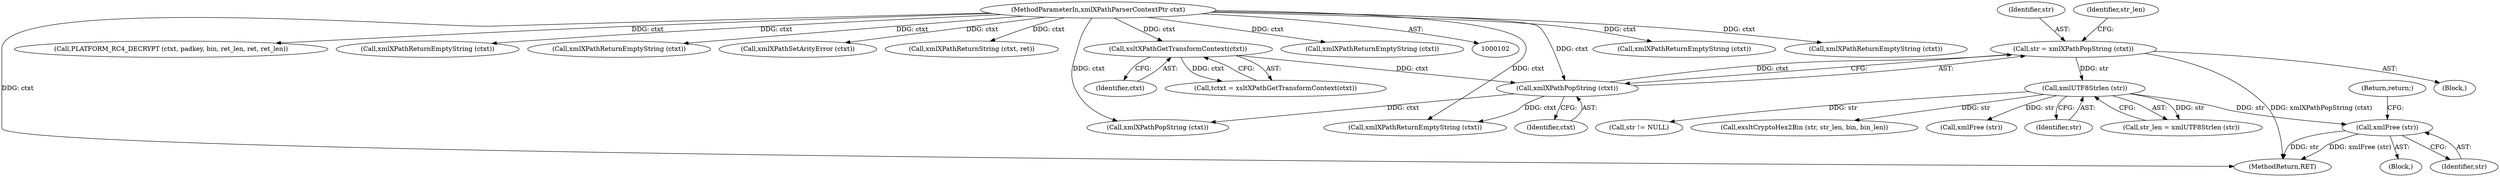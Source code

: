 digraph "0_Chrome_96dbafe288dbe2f0cc45fa3c39daf6d0c37acbab_0@pointer" {
"1000177" [label="(Call,xmlFree (str))"];
"1000168" [label="(Call,xmlUTF8Strlen (str))"];
"1000162" [label="(Call,str = xmlXPathPopString (ctxt))"];
"1000164" [label="(Call,xmlXPathPopString (ctxt))"];
"1000160" [label="(Call,xsltXPathGetTransformContext(ctxt))"];
"1000103" [label="(MethodParameterIn,xmlXPathParserContextPtr ctxt)"];
"1000165" [label="(Identifier,ctxt)"];
"1000197" [label="(Call,xmlFree (str))"];
"1000177" [label="(Call,xmlFree (str))"];
"1000164" [label="(Call,xmlXPathPopString (ctxt))"];
"1000223" [label="(Call,xmlXPathReturnEmptyString (ctxt))"];
"1000169" [label="(Identifier,str)"];
"1000174" [label="(Block,)"];
"1000179" [label="(Return,return;)"];
"1000166" [label="(Call,str_len = xmlUTF8Strlen (str))"];
"1000322" [label="(Call,xmlXPathReturnEmptyString (ctxt))"];
"1000160" [label="(Call,xsltXPathGetTransformContext(ctxt))"];
"1000365" [label="(MethodReturn,RET)"];
"1000325" [label="(Call,PLATFORM_RC4_DECRYPT (ctxt, padkey, bin, ret_len, ret, ret_len))"];
"1000158" [label="(Call,tctxt = xsltXPathGetTransformContext(ctxt))"];
"1000348" [label="(Call,str != NULL)"];
"1000294" [label="(Call,exsltCryptoHex2Bin (str, str_len, bin, bin_len))"];
"1000103" [label="(MethodParameterIn,xmlXPathParserContextPtr ctxt)"];
"1000193" [label="(Call,xmlXPathReturnEmptyString (ctxt))"];
"1000178" [label="(Identifier,str)"];
"1000167" [label="(Identifier,str_len)"];
"1000162" [label="(Call,str = xmlXPathPopString (ctxt))"];
"1000289" [label="(Call,xmlXPathReturnEmptyString (ctxt))"];
"1000155" [label="(Call,xmlXPathSetArityError (ctxt))"];
"1000105" [label="(Block,)"];
"1000161" [label="(Identifier,ctxt)"];
"1000337" [label="(Call,xmlXPathReturnString (ctxt, ret))"];
"1000175" [label="(Call,xmlXPathReturnEmptyString (ctxt))"];
"1000168" [label="(Call,xmlUTF8Strlen (str))"];
"1000182" [label="(Call,xmlXPathPopString (ctxt))"];
"1000258" [label="(Call,xmlXPathReturnEmptyString (ctxt))"];
"1000163" [label="(Identifier,str)"];
"1000177" -> "1000174"  [label="AST: "];
"1000177" -> "1000178"  [label="CFG: "];
"1000178" -> "1000177"  [label="AST: "];
"1000179" -> "1000177"  [label="CFG: "];
"1000177" -> "1000365"  [label="DDG: str"];
"1000177" -> "1000365"  [label="DDG: xmlFree (str)"];
"1000168" -> "1000177"  [label="DDG: str"];
"1000168" -> "1000166"  [label="AST: "];
"1000168" -> "1000169"  [label="CFG: "];
"1000169" -> "1000168"  [label="AST: "];
"1000166" -> "1000168"  [label="CFG: "];
"1000168" -> "1000166"  [label="DDG: str"];
"1000162" -> "1000168"  [label="DDG: str"];
"1000168" -> "1000197"  [label="DDG: str"];
"1000168" -> "1000294"  [label="DDG: str"];
"1000168" -> "1000348"  [label="DDG: str"];
"1000162" -> "1000105"  [label="AST: "];
"1000162" -> "1000164"  [label="CFG: "];
"1000163" -> "1000162"  [label="AST: "];
"1000164" -> "1000162"  [label="AST: "];
"1000167" -> "1000162"  [label="CFG: "];
"1000162" -> "1000365"  [label="DDG: xmlXPathPopString (ctxt)"];
"1000164" -> "1000162"  [label="DDG: ctxt"];
"1000164" -> "1000165"  [label="CFG: "];
"1000165" -> "1000164"  [label="AST: "];
"1000160" -> "1000164"  [label="DDG: ctxt"];
"1000103" -> "1000164"  [label="DDG: ctxt"];
"1000164" -> "1000175"  [label="DDG: ctxt"];
"1000164" -> "1000182"  [label="DDG: ctxt"];
"1000160" -> "1000158"  [label="AST: "];
"1000160" -> "1000161"  [label="CFG: "];
"1000161" -> "1000160"  [label="AST: "];
"1000158" -> "1000160"  [label="CFG: "];
"1000160" -> "1000158"  [label="DDG: ctxt"];
"1000103" -> "1000160"  [label="DDG: ctxt"];
"1000103" -> "1000102"  [label="AST: "];
"1000103" -> "1000365"  [label="DDG: ctxt"];
"1000103" -> "1000155"  [label="DDG: ctxt"];
"1000103" -> "1000175"  [label="DDG: ctxt"];
"1000103" -> "1000182"  [label="DDG: ctxt"];
"1000103" -> "1000193"  [label="DDG: ctxt"];
"1000103" -> "1000223"  [label="DDG: ctxt"];
"1000103" -> "1000258"  [label="DDG: ctxt"];
"1000103" -> "1000289"  [label="DDG: ctxt"];
"1000103" -> "1000322"  [label="DDG: ctxt"];
"1000103" -> "1000325"  [label="DDG: ctxt"];
"1000103" -> "1000337"  [label="DDG: ctxt"];
}
